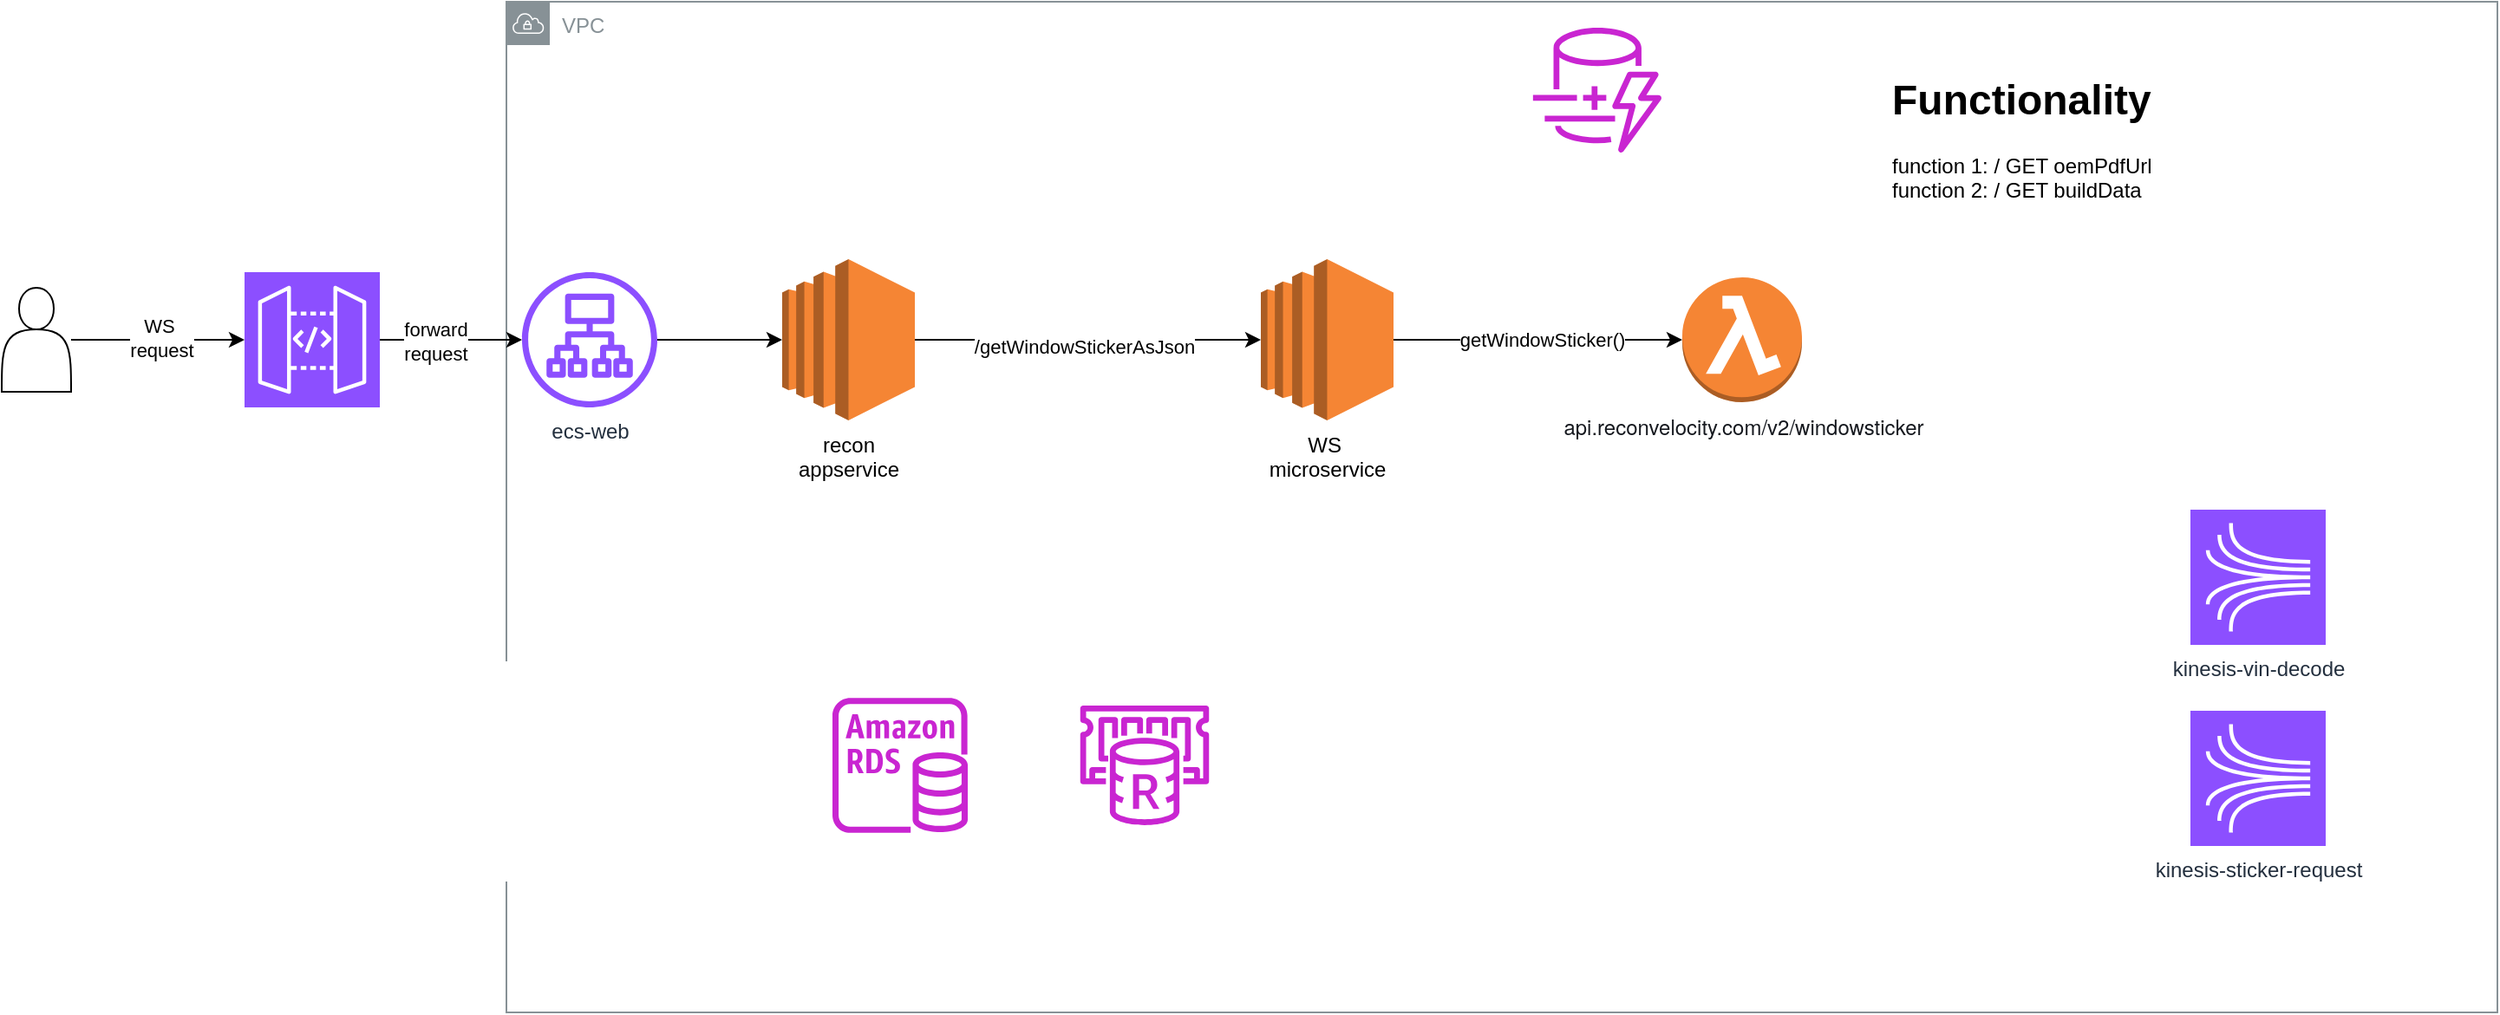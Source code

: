 <mxfile version="26.0.12">
  <diagram name="Page-1" id="VOynZer4dO6frkGX0q3r">
    <mxGraphModel dx="1434" dy="819" grid="0" gridSize="10" guides="1" tooltips="1" connect="1" arrows="1" fold="1" page="0" pageScale="1" pageWidth="850" pageHeight="1100" math="0" shadow="0">
      <root>
        <mxCell id="0" />
        <mxCell id="1" parent="0" />
        <mxCell id="XL5NGab5W7cVgB7Eb7kB-7" value="VPC" style="sketch=0;outlineConnect=0;gradientColor=none;html=1;whiteSpace=wrap;fontSize=12;fontStyle=0;shape=mxgraph.aws4.group;grIcon=mxgraph.aws4.group_vpc;strokeColor=#879196;fillColor=none;verticalAlign=top;align=left;spacingLeft=30;fontColor=#879196;dashed=0;" vertex="1" parent="1">
          <mxGeometry x="311" y="185" width="1148" height="583" as="geometry" />
        </mxCell>
        <mxCell id="XL5NGab5W7cVgB7Eb7kB-4" style="edgeStyle=orthogonalEdgeStyle;rounded=0;orthogonalLoop=1;jettySize=auto;html=1;" edge="1" parent="1" source="XL5NGab5W7cVgB7Eb7kB-1" target="XL5NGab5W7cVgB7Eb7kB-2">
          <mxGeometry relative="1" as="geometry" />
        </mxCell>
        <mxCell id="XL5NGab5W7cVgB7Eb7kB-8" value="WS&amp;nbsp;&lt;div&gt;request&lt;/div&gt;" style="edgeLabel;html=1;align=center;verticalAlign=middle;resizable=0;points=[];" vertex="1" connectable="0" parent="XL5NGab5W7cVgB7Eb7kB-4">
          <mxGeometry x="0.044" y="1" relative="1" as="geometry">
            <mxPoint as="offset" />
          </mxGeometry>
        </mxCell>
        <mxCell id="XL5NGab5W7cVgB7Eb7kB-1" value="" style="shape=actor;whiteSpace=wrap;html=1;" vertex="1" parent="1">
          <mxGeometry x="20" y="350" width="40" height="60" as="geometry" />
        </mxCell>
        <mxCell id="XL5NGab5W7cVgB7Eb7kB-5" style="edgeStyle=orthogonalEdgeStyle;rounded=0;orthogonalLoop=1;jettySize=auto;html=1;exitX=1;exitY=0.5;exitDx=0;exitDy=0;exitPerimeter=0;" edge="1" parent="1" source="XL5NGab5W7cVgB7Eb7kB-2" target="XL5NGab5W7cVgB7Eb7kB-3">
          <mxGeometry relative="1" as="geometry" />
        </mxCell>
        <mxCell id="XL5NGab5W7cVgB7Eb7kB-10" value="forward&lt;br&gt;request" style="edgeLabel;html=1;align=center;verticalAlign=middle;resizable=0;points=[];" vertex="1" connectable="0" parent="XL5NGab5W7cVgB7Eb7kB-5">
          <mxGeometry x="-0.226" y="-1" relative="1" as="geometry">
            <mxPoint as="offset" />
          </mxGeometry>
        </mxCell>
        <mxCell id="XL5NGab5W7cVgB7Eb7kB-2" value="" style="sketch=0;points=[[0,0,0],[0.25,0,0],[0.5,0,0],[0.75,0,0],[1,0,0],[0,1,0],[0.25,1,0],[0.5,1,0],[0.75,1,0],[1,1,0],[0,0.25,0],[0,0.5,0],[0,0.75,0],[1,0.25,0],[1,0.5,0],[1,0.75,0]];outlineConnect=0;fontColor=#232F3E;fillColor=#8C4FFF;strokeColor=#ffffff;dashed=0;verticalLabelPosition=bottom;verticalAlign=top;align=center;html=1;fontSize=12;fontStyle=0;aspect=fixed;shape=mxgraph.aws4.resourceIcon;resIcon=mxgraph.aws4.api_gateway;" vertex="1" parent="1">
          <mxGeometry x="160" y="341" width="78" height="78" as="geometry" />
        </mxCell>
        <mxCell id="XL5NGab5W7cVgB7Eb7kB-14" style="edgeStyle=orthogonalEdgeStyle;rounded=0;orthogonalLoop=1;jettySize=auto;html=1;" edge="1" parent="1" source="XL5NGab5W7cVgB7Eb7kB-3" target="XL5NGab5W7cVgB7Eb7kB-13">
          <mxGeometry relative="1" as="geometry" />
        </mxCell>
        <mxCell id="XL5NGab5W7cVgB7Eb7kB-3" value="ecs-web" style="sketch=0;outlineConnect=0;fontColor=#232F3E;gradientColor=none;fillColor=#8C4FFF;strokeColor=none;dashed=0;verticalLabelPosition=bottom;verticalAlign=top;align=center;html=1;fontSize=12;fontStyle=0;aspect=fixed;pointerEvents=1;shape=mxgraph.aws4.application_load_balancer;" vertex="1" parent="1">
          <mxGeometry x="320" y="341" width="78" height="78" as="geometry" />
        </mxCell>
        <mxCell id="XL5NGab5W7cVgB7Eb7kB-17" style="edgeStyle=orthogonalEdgeStyle;rounded=0;orthogonalLoop=1;jettySize=auto;html=1;" edge="1" parent="1" source="XL5NGab5W7cVgB7Eb7kB-13" target="XL5NGab5W7cVgB7Eb7kB-16">
          <mxGeometry relative="1" as="geometry" />
        </mxCell>
        <mxCell id="XL5NGab5W7cVgB7Eb7kB-39" value="/getWindowStickerAsJson" style="edgeLabel;html=1;align=center;verticalAlign=middle;resizable=0;points=[];" vertex="1" connectable="0" parent="XL5NGab5W7cVgB7Eb7kB-17">
          <mxGeometry x="-0.027" y="-4" relative="1" as="geometry">
            <mxPoint as="offset" />
          </mxGeometry>
        </mxCell>
        <mxCell id="XL5NGab5W7cVgB7Eb7kB-16" value="WS&amp;nbsp;&lt;div&gt;microservice&lt;/div&gt;" style="outlineConnect=0;dashed=0;verticalLabelPosition=bottom;verticalAlign=top;align=center;html=1;shape=mxgraph.aws3.ec2;fillColor=#F58534;gradientColor=none;" vertex="1" parent="1">
          <mxGeometry x="746" y="333.5" width="76.5" height="93" as="geometry" />
        </mxCell>
        <mxCell id="XL5NGab5W7cVgB7Eb7kB-13" value="recon&lt;div&gt;appservice&lt;/div&gt;" style="outlineConnect=0;dashed=0;verticalLabelPosition=bottom;verticalAlign=top;align=center;html=1;shape=mxgraph.aws3.ec2;fillColor=#F58534;gradientColor=none;" vertex="1" parent="1">
          <mxGeometry x="470" y="333.5" width="76.5" height="93" as="geometry" />
        </mxCell>
        <mxCell id="XL5NGab5W7cVgB7Eb7kB-21" value="" style="sketch=0;outlineConnect=0;fontColor=#232F3E;gradientColor=none;fillColor=#C925D1;strokeColor=none;dashed=0;verticalLabelPosition=bottom;verticalAlign=top;align=center;html=1;fontSize=12;fontStyle=0;aspect=fixed;pointerEvents=1;shape=mxgraph.aws4.elasticache_for_redis;" vertex="1" parent="1">
          <mxGeometry x="640" y="591" width="78" height="69" as="geometry" />
        </mxCell>
        <mxCell id="XL5NGab5W7cVgB7Eb7kB-22" value="" style="sketch=0;outlineConnect=0;fontColor=#232F3E;gradientColor=none;fillColor=#C925D1;strokeColor=none;dashed=0;verticalLabelPosition=bottom;verticalAlign=top;align=center;html=1;fontSize=12;fontStyle=0;aspect=fixed;pointerEvents=1;shape=mxgraph.aws4.rds_instance;" vertex="1" parent="1">
          <mxGeometry x="499" y="586.5" width="78" height="78" as="geometry" />
        </mxCell>
        <mxCell id="XL5NGab5W7cVgB7Eb7kB-27" value="&lt;span style=&quot;color: rgb(22, 25, 31); font-family: &amp;quot;Amazon Ember&amp;quot;, &amp;quot;Helvetica Neue&amp;quot;, Roboto, Arial, sans-serif; text-align: start; white-space: pre-wrap; background-color: rgb(255, 255, 255);&quot;&gt;&lt;font&gt;api.reconvelocity.com/v2/windowsticker&lt;/font&gt;&lt;/span&gt;" style="outlineConnect=0;dashed=0;verticalLabelPosition=bottom;verticalAlign=top;align=center;html=1;shape=mxgraph.aws3.lambda_function;fillColor=#F58534;gradientColor=none;" vertex="1" parent="1">
          <mxGeometry x="989" y="344" width="69" height="72" as="geometry" />
        </mxCell>
        <mxCell id="XL5NGab5W7cVgB7Eb7kB-28" style="edgeStyle=orthogonalEdgeStyle;rounded=0;orthogonalLoop=1;jettySize=auto;html=1;exitX=1;exitY=0.5;exitDx=0;exitDy=0;exitPerimeter=0;entryX=0;entryY=0.5;entryDx=0;entryDy=0;entryPerimeter=0;" edge="1" parent="1" source="XL5NGab5W7cVgB7Eb7kB-16" target="XL5NGab5W7cVgB7Eb7kB-27">
          <mxGeometry relative="1" as="geometry" />
        </mxCell>
        <mxCell id="XL5NGab5W7cVgB7Eb7kB-38" value="getWindowSticker()" style="edgeLabel;html=1;align=center;verticalAlign=middle;resizable=0;points=[];" vertex="1" connectable="0" parent="XL5NGab5W7cVgB7Eb7kB-28">
          <mxGeometry x="-0.115" y="-1" relative="1" as="geometry">
            <mxPoint x="12" y="-1" as="offset" />
          </mxGeometry>
        </mxCell>
        <mxCell id="XL5NGab5W7cVgB7Eb7kB-29" value="" style="sketch=0;outlineConnect=0;fontColor=#232F3E;gradientColor=none;fillColor=#C925D1;strokeColor=none;dashed=0;verticalLabelPosition=bottom;verticalAlign=top;align=center;html=1;fontSize=12;fontStyle=0;aspect=fixed;pointerEvents=1;shape=mxgraph.aws4.dynamodb_dax;" vertex="1" parent="1">
          <mxGeometry x="901" y="200" width="78" height="72" as="geometry" />
        </mxCell>
        <mxCell id="XL5NGab5W7cVgB7Eb7kB-37" value="&lt;h1 style=&quot;margin-top: 0px;&quot;&gt;Functionality&lt;/h1&gt;&lt;p&gt;function 1: / GET oemPdfUrl&lt;br&gt;function 2: / GET buildData&lt;/p&gt;" style="text;html=1;whiteSpace=wrap;overflow=hidden;rounded=0;" vertex="1" parent="1">
          <mxGeometry x="1108" y="221" width="180" height="120" as="geometry" />
        </mxCell>
        <mxCell id="XL5NGab5W7cVgB7Eb7kB-40" value="kinesis-sticker-request" style="sketch=0;points=[[0,0,0],[0.25,0,0],[0.5,0,0],[0.75,0,0],[1,0,0],[0,1,0],[0.25,1,0],[0.5,1,0],[0.75,1,0],[1,1,0],[0,0.25,0],[0,0.5,0],[0,0.75,0],[1,0.25,0],[1,0.5,0],[1,0.75,0]];outlineConnect=0;fontColor=#232F3E;fillColor=#8C4FFF;strokeColor=#ffffff;dashed=0;verticalLabelPosition=bottom;verticalAlign=top;align=center;html=1;fontSize=12;fontStyle=0;aspect=fixed;shape=mxgraph.aws4.resourceIcon;resIcon=mxgraph.aws4.kinesis;" vertex="1" parent="1">
          <mxGeometry x="1282" y="594" width="78" height="78" as="geometry" />
        </mxCell>
        <mxCell id="XL5NGab5W7cVgB7Eb7kB-41" value="kinesis-vin-decode" style="sketch=0;points=[[0,0,0],[0.25,0,0],[0.5,0,0],[0.75,0,0],[1,0,0],[0,1,0],[0.25,1,0],[0.5,1,0],[0.75,1,0],[1,1,0],[0,0.25,0],[0,0.5,0],[0,0.75,0],[1,0.25,0],[1,0.5,0],[1,0.75,0]];outlineConnect=0;fontColor=#232F3E;fillColor=#8C4FFF;strokeColor=#ffffff;dashed=0;verticalLabelPosition=bottom;verticalAlign=top;align=center;html=1;fontSize=12;fontStyle=0;aspect=fixed;shape=mxgraph.aws4.resourceIcon;resIcon=mxgraph.aws4.kinesis;" vertex="1" parent="1">
          <mxGeometry x="1282" y="478" width="78" height="78" as="geometry" />
        </mxCell>
      </root>
    </mxGraphModel>
  </diagram>
</mxfile>
